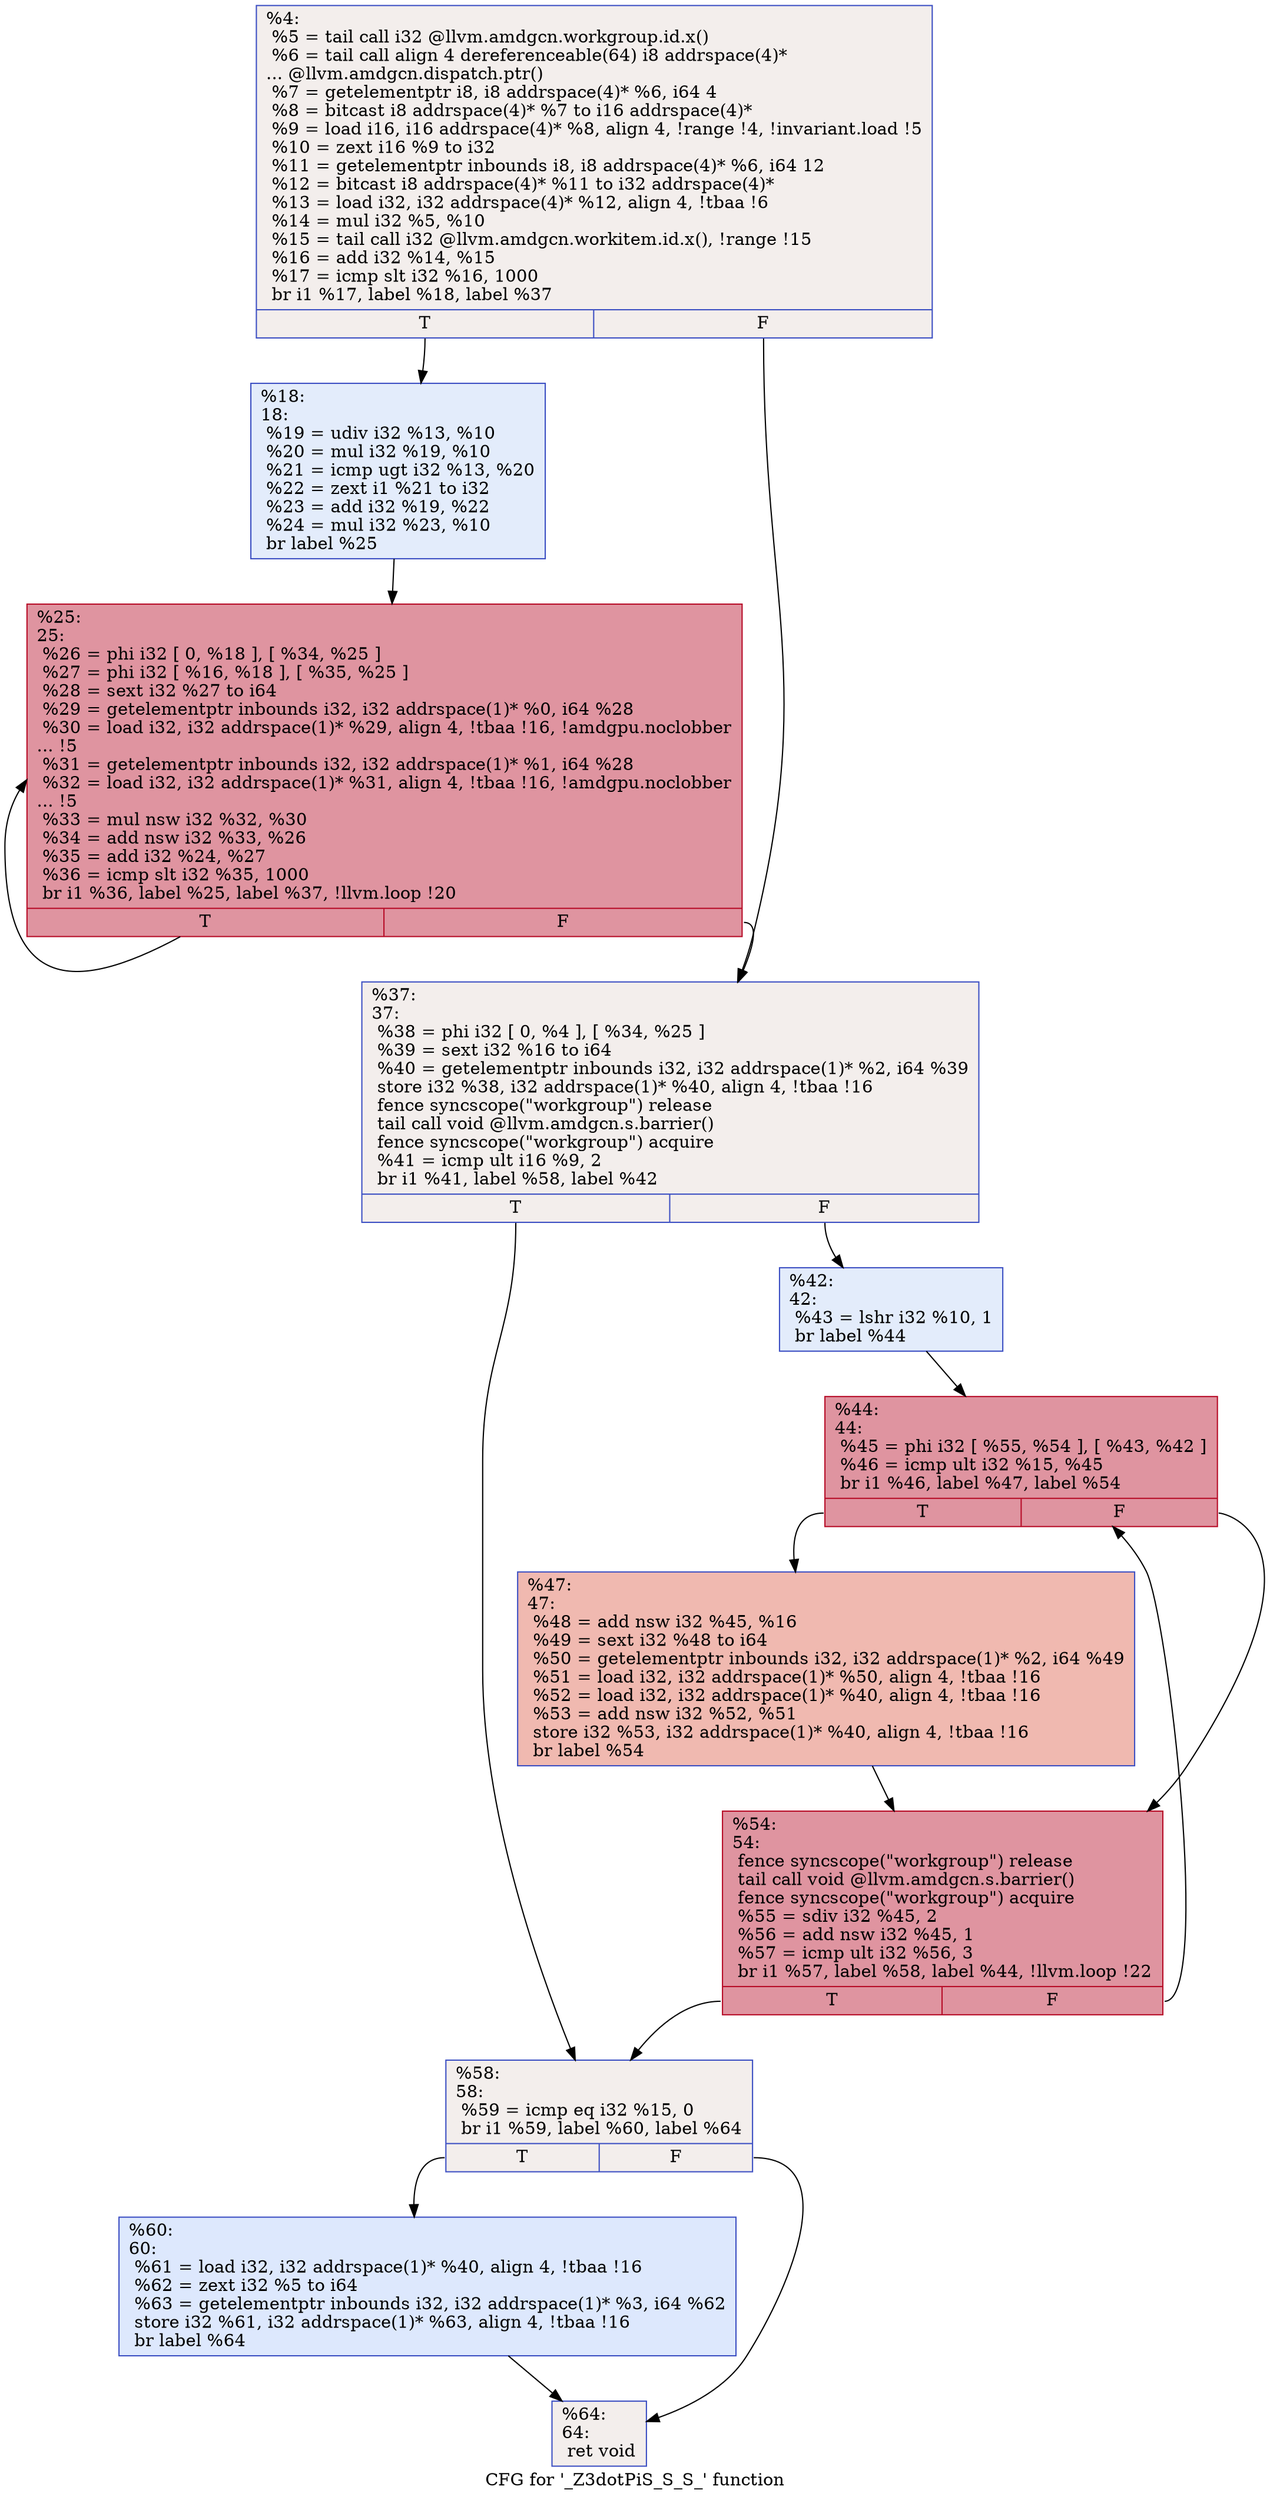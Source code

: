 digraph "CFG for '_Z3dotPiS_S_S_' function" {
	label="CFG for '_Z3dotPiS_S_S_' function";

	Node0x47f9cc0 [shape=record,color="#3d50c3ff", style=filled, fillcolor="#e3d9d370",label="{%4:\l  %5 = tail call i32 @llvm.amdgcn.workgroup.id.x()\l  %6 = tail call align 4 dereferenceable(64) i8 addrspace(4)*\l... @llvm.amdgcn.dispatch.ptr()\l  %7 = getelementptr i8, i8 addrspace(4)* %6, i64 4\l  %8 = bitcast i8 addrspace(4)* %7 to i16 addrspace(4)*\l  %9 = load i16, i16 addrspace(4)* %8, align 4, !range !4, !invariant.load !5\l  %10 = zext i16 %9 to i32\l  %11 = getelementptr inbounds i8, i8 addrspace(4)* %6, i64 12\l  %12 = bitcast i8 addrspace(4)* %11 to i32 addrspace(4)*\l  %13 = load i32, i32 addrspace(4)* %12, align 4, !tbaa !6\l  %14 = mul i32 %5, %10\l  %15 = tail call i32 @llvm.amdgcn.workitem.id.x(), !range !15\l  %16 = add i32 %14, %15\l  %17 = icmp slt i32 %16, 1000\l  br i1 %17, label %18, label %37\l|{<s0>T|<s1>F}}"];
	Node0x47f9cc0:s0 -> Node0x47fbf50;
	Node0x47f9cc0:s1 -> Node0x47fbfe0;
	Node0x47fbf50 [shape=record,color="#3d50c3ff", style=filled, fillcolor="#bfd3f670",label="{%18:\l18:                                               \l  %19 = udiv i32 %13, %10\l  %20 = mul i32 %19, %10\l  %21 = icmp ugt i32 %13, %20\l  %22 = zext i1 %21 to i32\l  %23 = add i32 %19, %22\l  %24 = mul i32 %23, %10\l  br label %25\l}"];
	Node0x47fbf50 -> Node0x47fc460;
	Node0x47fc460 [shape=record,color="#b70d28ff", style=filled, fillcolor="#b70d2870",label="{%25:\l25:                                               \l  %26 = phi i32 [ 0, %18 ], [ %34, %25 ]\l  %27 = phi i32 [ %16, %18 ], [ %35, %25 ]\l  %28 = sext i32 %27 to i64\l  %29 = getelementptr inbounds i32, i32 addrspace(1)* %0, i64 %28\l  %30 = load i32, i32 addrspace(1)* %29, align 4, !tbaa !16, !amdgpu.noclobber\l... !5\l  %31 = getelementptr inbounds i32, i32 addrspace(1)* %1, i64 %28\l  %32 = load i32, i32 addrspace(1)* %31, align 4, !tbaa !16, !amdgpu.noclobber\l... !5\l  %33 = mul nsw i32 %32, %30\l  %34 = add nsw i32 %33, %26\l  %35 = add i32 %24, %27\l  %36 = icmp slt i32 %35, 1000\l  br i1 %36, label %25, label %37, !llvm.loop !20\l|{<s0>T|<s1>F}}"];
	Node0x47fc460:s0 -> Node0x47fc460;
	Node0x47fc460:s1 -> Node0x47fbfe0;
	Node0x47fbfe0 [shape=record,color="#3d50c3ff", style=filled, fillcolor="#e3d9d370",label="{%37:\l37:                                               \l  %38 = phi i32 [ 0, %4 ], [ %34, %25 ]\l  %39 = sext i32 %16 to i64\l  %40 = getelementptr inbounds i32, i32 addrspace(1)* %2, i64 %39\l  store i32 %38, i32 addrspace(1)* %40, align 4, !tbaa !16\l  fence syncscope(\"workgroup\") release\l  tail call void @llvm.amdgcn.s.barrier()\l  fence syncscope(\"workgroup\") acquire\l  %41 = icmp ult i16 %9, 2\l  br i1 %41, label %58, label %42\l|{<s0>T|<s1>F}}"];
	Node0x47fbfe0:s0 -> Node0x47fe280;
	Node0x47fbfe0:s1 -> Node0x47fe2d0;
	Node0x47fe2d0 [shape=record,color="#3d50c3ff", style=filled, fillcolor="#bfd3f670",label="{%42:\l42:                                               \l  %43 = lshr i32 %10, 1\l  br label %44\l}"];
	Node0x47fe2d0 -> Node0x47fe490;
	Node0x47fe490 [shape=record,color="#b70d28ff", style=filled, fillcolor="#b70d2870",label="{%44:\l44:                                               \l  %45 = phi i32 [ %55, %54 ], [ %43, %42 ]\l  %46 = icmp ult i32 %15, %45\l  br i1 %46, label %47, label %54\l|{<s0>T|<s1>F}}"];
	Node0x47fe490:s0 -> Node0x47fe750;
	Node0x47fe490:s1 -> Node0x47fe580;
	Node0x47fe750 [shape=record,color="#3d50c3ff", style=filled, fillcolor="#de614d70",label="{%47:\l47:                                               \l  %48 = add nsw i32 %45, %16\l  %49 = sext i32 %48 to i64\l  %50 = getelementptr inbounds i32, i32 addrspace(1)* %2, i64 %49\l  %51 = load i32, i32 addrspace(1)* %50, align 4, !tbaa !16\l  %52 = load i32, i32 addrspace(1)* %40, align 4, !tbaa !16\l  %53 = add nsw i32 %52, %51\l  store i32 %53, i32 addrspace(1)* %40, align 4, !tbaa !16\l  br label %54\l}"];
	Node0x47fe750 -> Node0x47fe580;
	Node0x47fe580 [shape=record,color="#b70d28ff", style=filled, fillcolor="#b70d2870",label="{%54:\l54:                                               \l  fence syncscope(\"workgroup\") release\l  tail call void @llvm.amdgcn.s.barrier()\l  fence syncscope(\"workgroup\") acquire\l  %55 = sdiv i32 %45, 2\l  %56 = add nsw i32 %45, 1\l  %57 = icmp ult i32 %56, 3\l  br i1 %57, label %58, label %44, !llvm.loop !22\l|{<s0>T|<s1>F}}"];
	Node0x47fe580:s0 -> Node0x47fe280;
	Node0x47fe580:s1 -> Node0x47fe490;
	Node0x47fe280 [shape=record,color="#3d50c3ff", style=filled, fillcolor="#e3d9d370",label="{%58:\l58:                                               \l  %59 = icmp eq i32 %15, 0\l  br i1 %59, label %60, label %64\l|{<s0>T|<s1>F}}"];
	Node0x47fe280:s0 -> Node0x47ff1f0;
	Node0x47fe280:s1 -> Node0x47ff240;
	Node0x47ff1f0 [shape=record,color="#3d50c3ff", style=filled, fillcolor="#b2ccfb70",label="{%60:\l60:                                               \l  %61 = load i32, i32 addrspace(1)* %40, align 4, !tbaa !16\l  %62 = zext i32 %5 to i64\l  %63 = getelementptr inbounds i32, i32 addrspace(1)* %3, i64 %62\l  store i32 %61, i32 addrspace(1)* %63, align 4, !tbaa !16\l  br label %64\l}"];
	Node0x47ff1f0 -> Node0x47ff240;
	Node0x47ff240 [shape=record,color="#3d50c3ff", style=filled, fillcolor="#e3d9d370",label="{%64:\l64:                                               \l  ret void\l}"];
}

